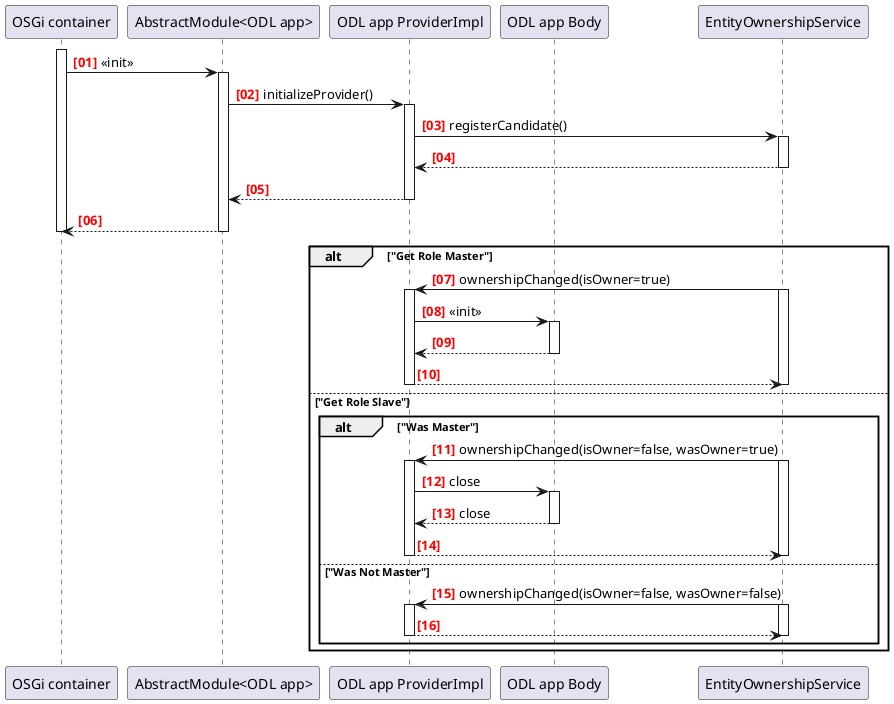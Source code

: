 ["plantuml", "05_processAppSingleInstSimply", "svg"]

------------
@startuml


  autonumber "<font color=red><b>[00]"

  participant "OSGi container" as osgi
  participant "AbstractModule<ODL app>" as module
  participant "ODL app ProviderImpl" as provider
  participant "ODL app Body" as body
  participant "EntityOwnershipService" as eos

  activate osgi
    osgi -> module : <<init>>
    activate module
      module -> provider : initializeProvider()
      activate provider
        provider -> eos : registerCandidate()
        activate eos
          provider <-- eos
        deactivate eos
        module <-- provider
      deactivate provider
      osgi <-- module
    deactivate module
  deactivate osgi

  alt "Get Role Master"
    provider <- eos : ownershipChanged(isOwner=true)
      activate eos
      activate provider
        provider -> body : <<init>>
        activate body
          provider <-- body
        deactivate body
      provider --> eos
      deactivate provider
    deactivate eos
  else "Get Role Slave"
    alt "Was Master"
      provider <- eos : ownershipChanged(isOwner=false, wasOwner=true)
      activate eos
      activate provider
        provider -> body : close
        activate body
          provider <-- body : close
        deactivate body
        eos <-- provider
      deactivate provider
      deactivate eos
    else "Was Not Master"
      provider <- eos : ownershipChanged(isOwner=false, wasOwner=false)
      activate eos
      activate provider
        eos <-- provider
      deactivate eos
      deactivate provider
    end
  end


@enduml
------------
